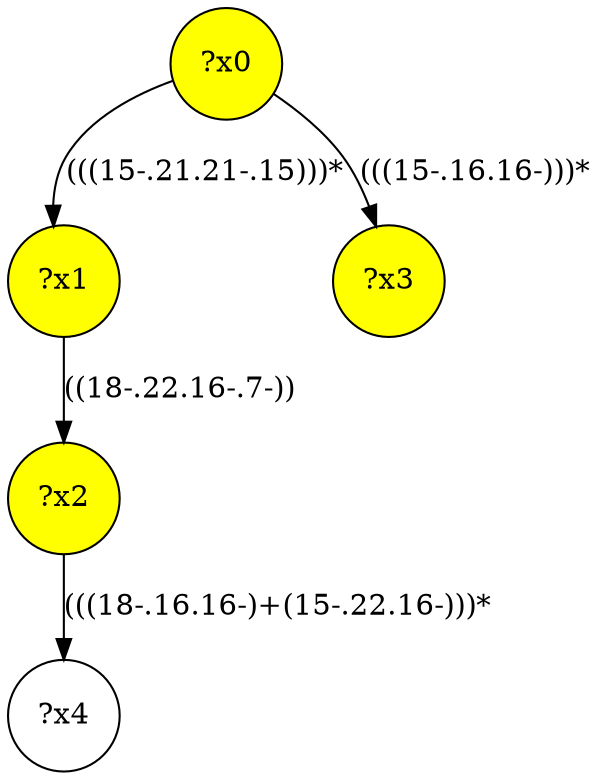 digraph g {
	x0 [fillcolor="yellow", style="filled," shape=circle, label="?x0"];
	x2 [fillcolor="yellow", style="filled," shape=circle, label="?x2"];
	x1 [fillcolor="yellow", style="filled," shape=circle, label="?x1"];
	x3 [fillcolor="yellow", style="filled," shape=circle, label="?x3"];
	x0 -> x1 [label="(((15-.21.21-.15)))*"];
	x1 -> x2 [label="((18-.22.16-.7-))"];
	x0 -> x3 [label="(((15-.16.16-)))*"];
	x4 [shape=circle, label="?x4"];
	x2 -> x4 [label="(((18-.16.16-)+(15-.22.16-)))*"];
}
